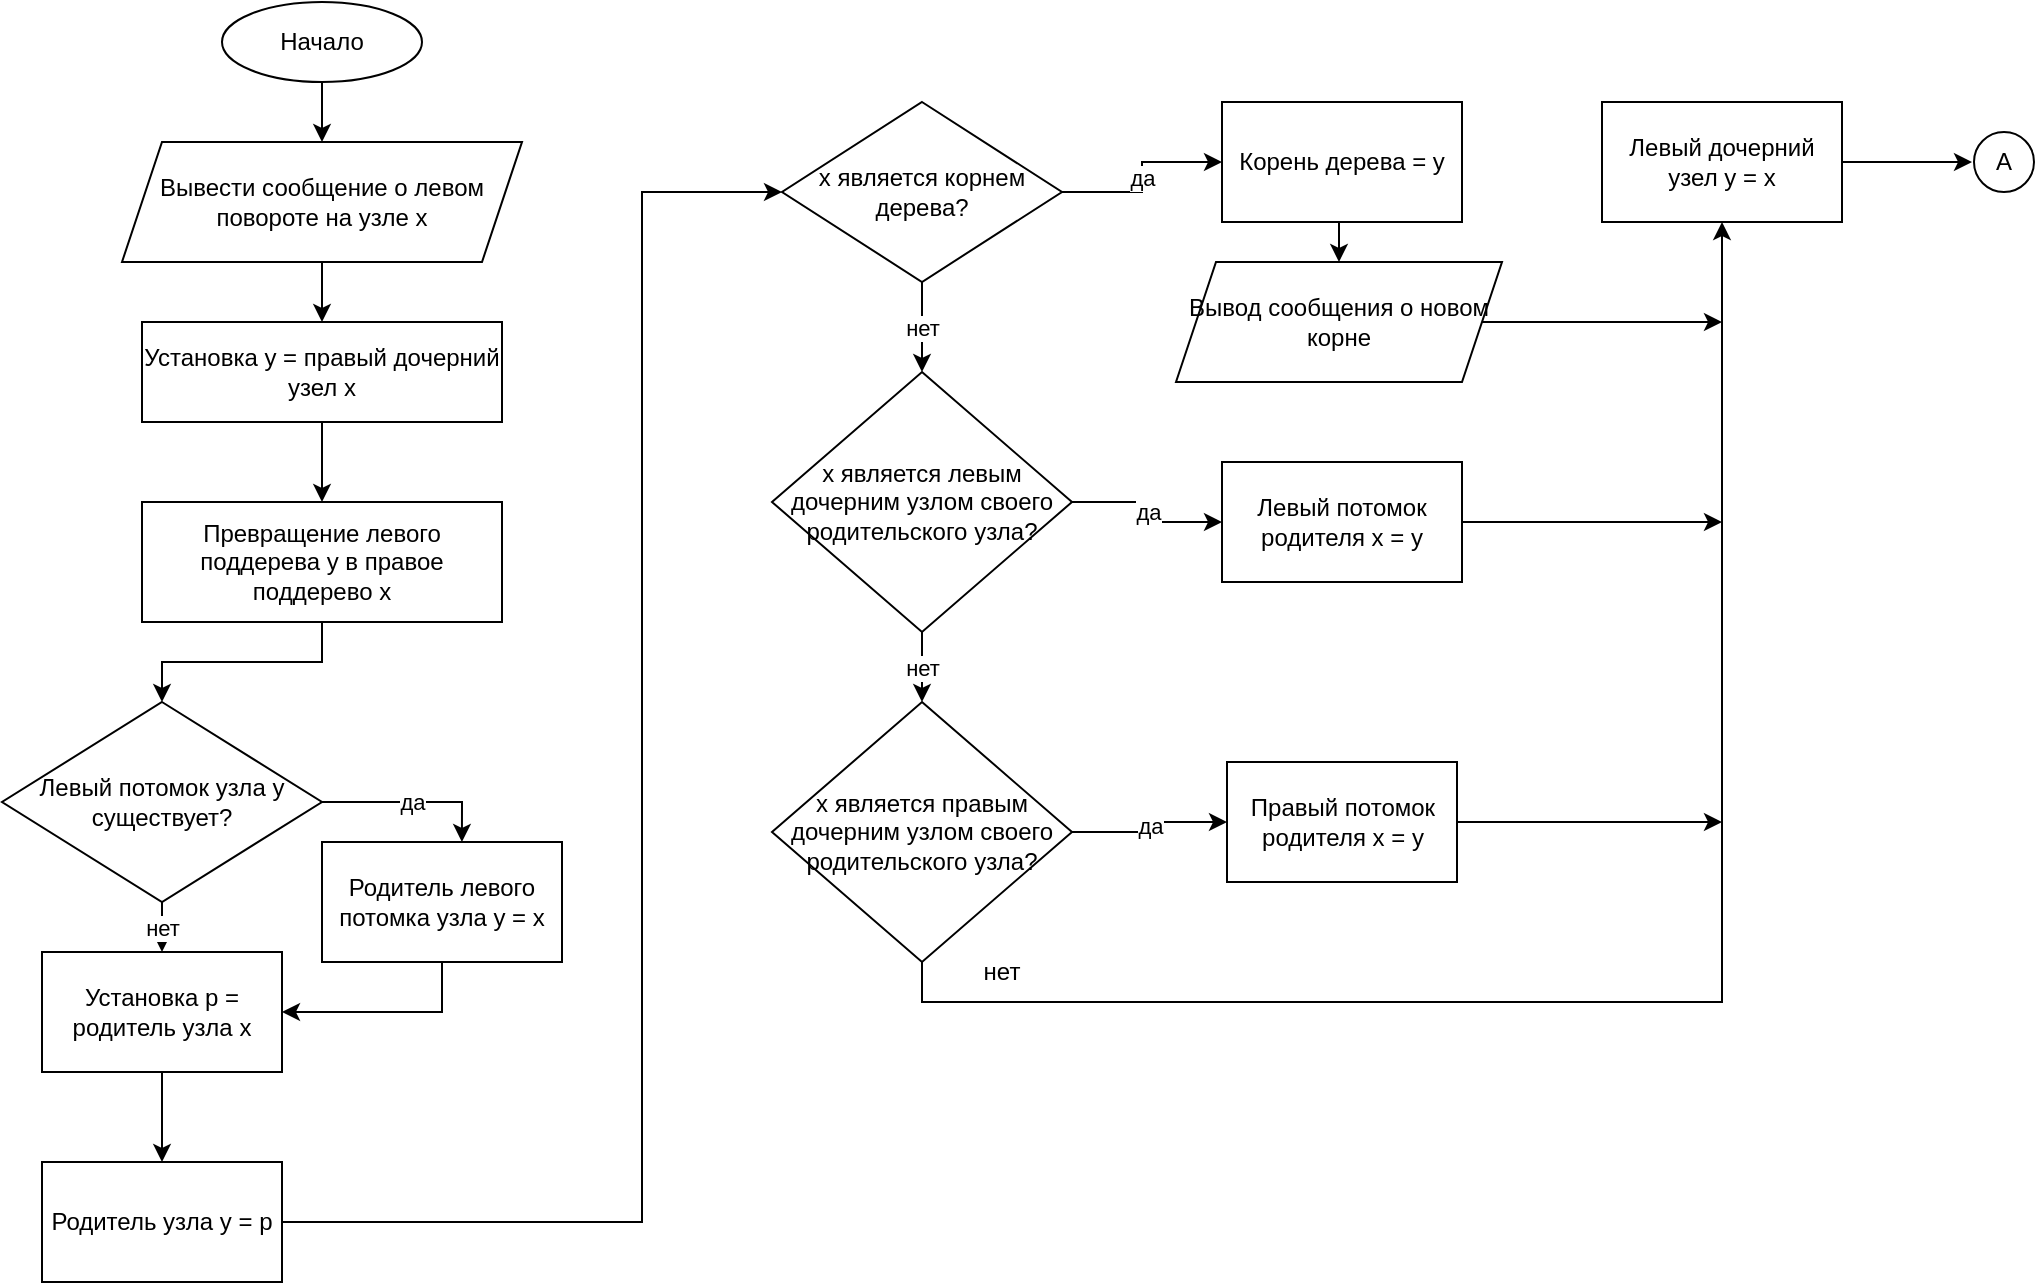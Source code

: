 <mxfile version="13.10.5" type="device"><diagram id="SfqlUy2BZiCNfjTcg1zU" name="Page-1"><mxGraphModel dx="981" dy="539" grid="1" gridSize="10" guides="1" tooltips="1" connect="1" arrows="1" fold="1" page="1" pageScale="1" pageWidth="827" pageHeight="1169" math="0" shadow="0"><root><mxCell id="0"/><mxCell id="1" parent="0"/><mxCell id="QpX9cVs2vWramSUdyOpo-29" style="edgeStyle=orthogonalEdgeStyle;rounded=0;orthogonalLoop=1;jettySize=auto;html=1;entryX=0.5;entryY=0;entryDx=0;entryDy=0;" parent="1" source="BYFRgbu1Ru3N-8mqq4z_-1" target="BYFRgbu1Ru3N-8mqq4z_-2" edge="1"><mxGeometry relative="1" as="geometry"/></mxCell><mxCell id="BYFRgbu1Ru3N-8mqq4z_-1" value="Начало" style="ellipse;whiteSpace=wrap;html=1;" parent="1" vertex="1"><mxGeometry x="350" y="80" width="100" height="40" as="geometry"/></mxCell><mxCell id="QpX9cVs2vWramSUdyOpo-30" style="edgeStyle=orthogonalEdgeStyle;rounded=0;orthogonalLoop=1;jettySize=auto;html=1;exitX=0.5;exitY=1;exitDx=0;exitDy=0;entryX=0.5;entryY=0;entryDx=0;entryDy=0;" parent="1" source="BYFRgbu1Ru3N-8mqq4z_-2" target="BYFRgbu1Ru3N-8mqq4z_-3" edge="1"><mxGeometry relative="1" as="geometry"/></mxCell><mxCell id="BYFRgbu1Ru3N-8mqq4z_-2" value="Вывести сообщение о левом повороте на узле x" style="shape=parallelogram;perimeter=parallelogramPerimeter;whiteSpace=wrap;html=1;fixedSize=1;" parent="1" vertex="1"><mxGeometry x="300" y="150" width="200" height="60" as="geometry"/></mxCell><mxCell id="QpX9cVs2vWramSUdyOpo-31" style="edgeStyle=orthogonalEdgeStyle;rounded=0;orthogonalLoop=1;jettySize=auto;html=1;entryX=0.5;entryY=0;entryDx=0;entryDy=0;" parent="1" source="BYFRgbu1Ru3N-8mqq4z_-3" target="BYFRgbu1Ru3N-8mqq4z_-4" edge="1"><mxGeometry relative="1" as="geometry"/></mxCell><mxCell id="BYFRgbu1Ru3N-8mqq4z_-3" value="Установка y = правый дочерний узел x" style="rounded=0;whiteSpace=wrap;html=1;" parent="1" vertex="1"><mxGeometry x="310" y="240" width="180" height="50" as="geometry"/></mxCell><mxCell id="QpX9cVs2vWramSUdyOpo-32" style="edgeStyle=orthogonalEdgeStyle;rounded=0;orthogonalLoop=1;jettySize=auto;html=1;exitX=0.5;exitY=1;exitDx=0;exitDy=0;entryX=0.5;entryY=0;entryDx=0;entryDy=0;" parent="1" source="BYFRgbu1Ru3N-8mqq4z_-4" target="BYFRgbu1Ru3N-8mqq4z_-5" edge="1"><mxGeometry relative="1" as="geometry"/></mxCell><mxCell id="BYFRgbu1Ru3N-8mqq4z_-4" value="Превращение левого поддерева y в правое поддерево x" style="rounded=0;whiteSpace=wrap;html=1;" parent="1" vertex="1"><mxGeometry x="310" y="330" width="180" height="60" as="geometry"/></mxCell><mxCell id="QpX9cVs2vWramSUdyOpo-4" value="нет" style="edgeStyle=orthogonalEdgeStyle;rounded=0;orthogonalLoop=1;jettySize=auto;html=1;exitX=0.5;exitY=1;exitDx=0;exitDy=0;entryX=0.5;entryY=0;entryDx=0;entryDy=0;" parent="1" source="BYFRgbu1Ru3N-8mqq4z_-5" target="QpX9cVs2vWramSUdyOpo-2" edge="1"><mxGeometry relative="1" as="geometry"/></mxCell><mxCell id="cmsJVwliXixh-O36AbcV-1" value="да" style="edgeStyle=orthogonalEdgeStyle;rounded=0;orthogonalLoop=1;jettySize=auto;html=1;exitX=1;exitY=0.5;exitDx=0;exitDy=0;entryX=0.583;entryY=0;entryDx=0;entryDy=0;entryPerimeter=0;" edge="1" parent="1" source="BYFRgbu1Ru3N-8mqq4z_-5" target="BYFRgbu1Ru3N-8mqq4z_-6"><mxGeometry relative="1" as="geometry"/></mxCell><mxCell id="BYFRgbu1Ru3N-8mqq4z_-5" value="Левый потомок узла y существует?" style="rhombus;whiteSpace=wrap;html=1;" parent="1" vertex="1"><mxGeometry x="240" y="430" width="160" height="100" as="geometry"/></mxCell><mxCell id="cmsJVwliXixh-O36AbcV-3" style="edgeStyle=orthogonalEdgeStyle;rounded=0;orthogonalLoop=1;jettySize=auto;html=1;exitX=0.5;exitY=1;exitDx=0;exitDy=0;entryX=1;entryY=0.5;entryDx=0;entryDy=0;" edge="1" parent="1" source="BYFRgbu1Ru3N-8mqq4z_-6" target="QpX9cVs2vWramSUdyOpo-2"><mxGeometry relative="1" as="geometry"/></mxCell><mxCell id="BYFRgbu1Ru3N-8mqq4z_-6" value="Родитель левого потомка узла y = x" style="rounded=0;whiteSpace=wrap;html=1;" parent="1" vertex="1"><mxGeometry x="400" y="500" width="120" height="60" as="geometry"/></mxCell><mxCell id="QpX9cVs2vWramSUdyOpo-33" style="edgeStyle=orthogonalEdgeStyle;rounded=0;orthogonalLoop=1;jettySize=auto;html=1;exitX=0.5;exitY=1;exitDx=0;exitDy=0;entryX=0.5;entryY=0;entryDx=0;entryDy=0;" parent="1" source="QpX9cVs2vWramSUdyOpo-2" target="QpX9cVs2vWramSUdyOpo-3" edge="1"><mxGeometry relative="1" as="geometry"/></mxCell><mxCell id="QpX9cVs2vWramSUdyOpo-2" value="Установка p = родитель узла x" style="rounded=0;whiteSpace=wrap;html=1;" parent="1" vertex="1"><mxGeometry x="260" y="555" width="120" height="60" as="geometry"/></mxCell><mxCell id="cmsJVwliXixh-O36AbcV-4" style="edgeStyle=orthogonalEdgeStyle;rounded=0;orthogonalLoop=1;jettySize=auto;html=1;exitX=1;exitY=0.5;exitDx=0;exitDy=0;entryX=0;entryY=0.5;entryDx=0;entryDy=0;" edge="1" parent="1" source="QpX9cVs2vWramSUdyOpo-3" target="QpX9cVs2vWramSUdyOpo-6"><mxGeometry relative="1" as="geometry"><Array as="points"><mxPoint x="560" y="690"/><mxPoint x="560" y="175"/></Array></mxGeometry></mxCell><mxCell id="QpX9cVs2vWramSUdyOpo-3" value="Родитель узла y = p" style="rounded=0;whiteSpace=wrap;html=1;" parent="1" vertex="1"><mxGeometry x="260" y="660" width="120" height="60" as="geometry"/></mxCell><mxCell id="cmsJVwliXixh-O36AbcV-5" value="нет" style="edgeStyle=orthogonalEdgeStyle;rounded=0;orthogonalLoop=1;jettySize=auto;html=1;exitX=0.5;exitY=1;exitDx=0;exitDy=0;entryX=0.5;entryY=0;entryDx=0;entryDy=0;" edge="1" parent="1" source="QpX9cVs2vWramSUdyOpo-6" target="QpX9cVs2vWramSUdyOpo-9"><mxGeometry relative="1" as="geometry"/></mxCell><mxCell id="cmsJVwliXixh-O36AbcV-7" value="да" style="edgeStyle=orthogonalEdgeStyle;rounded=0;orthogonalLoop=1;jettySize=auto;html=1;exitX=1;exitY=0.5;exitDx=0;exitDy=0;entryX=0;entryY=0.5;entryDx=0;entryDy=0;" edge="1" parent="1" source="QpX9cVs2vWramSUdyOpo-6" target="QpX9cVs2vWramSUdyOpo-18"><mxGeometry relative="1" as="geometry"/></mxCell><mxCell id="QpX9cVs2vWramSUdyOpo-6" value="х является корнем дерева?" style="rhombus;whiteSpace=wrap;html=1;" parent="1" vertex="1"><mxGeometry x="630" y="130" width="140" height="90" as="geometry"/></mxCell><mxCell id="cmsJVwliXixh-O36AbcV-6" value="нет" style="edgeStyle=orthogonalEdgeStyle;rounded=0;orthogonalLoop=1;jettySize=auto;html=1;exitX=0.5;exitY=1;exitDx=0;exitDy=0;entryX=0.5;entryY=0;entryDx=0;entryDy=0;" edge="1" parent="1" source="QpX9cVs2vWramSUdyOpo-9" target="QpX9cVs2vWramSUdyOpo-10"><mxGeometry relative="1" as="geometry"/></mxCell><mxCell id="cmsJVwliXixh-O36AbcV-9" value="да" style="edgeStyle=orthogonalEdgeStyle;rounded=0;orthogonalLoop=1;jettySize=auto;html=1;exitX=1;exitY=0.5;exitDx=0;exitDy=0;entryX=0;entryY=0.5;entryDx=0;entryDy=0;" edge="1" parent="1" source="QpX9cVs2vWramSUdyOpo-9" target="QpX9cVs2vWramSUdyOpo-23"><mxGeometry relative="1" as="geometry"/></mxCell><mxCell id="QpX9cVs2vWramSUdyOpo-9" value="х является левым дочерним узлом своего родительского узла?" style="rhombus;whiteSpace=wrap;html=1;" parent="1" vertex="1"><mxGeometry x="625" y="265" width="150" height="130" as="geometry"/></mxCell><mxCell id="cmsJVwliXixh-O36AbcV-10" value="да" style="edgeStyle=orthogonalEdgeStyle;rounded=0;orthogonalLoop=1;jettySize=auto;html=1;exitX=1;exitY=0.5;exitDx=0;exitDy=0;entryX=0;entryY=0.5;entryDx=0;entryDy=0;" edge="1" parent="1" source="QpX9cVs2vWramSUdyOpo-10" target="QpX9cVs2vWramSUdyOpo-26"><mxGeometry relative="1" as="geometry"/></mxCell><mxCell id="cmsJVwliXixh-O36AbcV-19" style="edgeStyle=orthogonalEdgeStyle;rounded=0;orthogonalLoop=1;jettySize=auto;html=1;exitX=0.5;exitY=1;exitDx=0;exitDy=0;entryX=0.5;entryY=1;entryDx=0;entryDy=0;" edge="1" parent="1" source="QpX9cVs2vWramSUdyOpo-10" target="QpX9cVs2vWramSUdyOpo-13"><mxGeometry relative="1" as="geometry"/></mxCell><mxCell id="QpX9cVs2vWramSUdyOpo-10" value="х является правым дочерним узлом своего родительского узла?" style="rhombus;whiteSpace=wrap;html=1;" parent="1" vertex="1"><mxGeometry x="625" y="430" width="150" height="130" as="geometry"/></mxCell><mxCell id="QpX9cVs2vWramSUdyOpo-15" style="edgeStyle=orthogonalEdgeStyle;rounded=0;orthogonalLoop=1;jettySize=auto;html=1;entryX=0;entryY=0.5;entryDx=0;entryDy=0;" parent="1" source="QpX9cVs2vWramSUdyOpo-13" edge="1"><mxGeometry relative="1" as="geometry"><mxPoint x="1225.0" y="160" as="targetPoint"/></mxGeometry></mxCell><mxCell id="QpX9cVs2vWramSUdyOpo-13" value="Левый дочерний узел y = х" style="rounded=0;whiteSpace=wrap;html=1;" parent="1" vertex="1"><mxGeometry x="1040" y="130" width="120" height="60" as="geometry"/></mxCell><mxCell id="cmsJVwliXixh-O36AbcV-8" style="edgeStyle=orthogonalEdgeStyle;rounded=0;orthogonalLoop=1;jettySize=auto;html=1;exitX=0.5;exitY=1;exitDx=0;exitDy=0;entryX=0.5;entryY=0;entryDx=0;entryDy=0;" edge="1" parent="1" source="QpX9cVs2vWramSUdyOpo-18" target="QpX9cVs2vWramSUdyOpo-19"><mxGeometry relative="1" as="geometry"/></mxCell><mxCell id="QpX9cVs2vWramSUdyOpo-18" value="Корень дерева = y" style="rounded=0;whiteSpace=wrap;html=1;" parent="1" vertex="1"><mxGeometry x="850" y="130" width="120" height="60" as="geometry"/></mxCell><mxCell id="cmsJVwliXixh-O36AbcV-18" style="edgeStyle=orthogonalEdgeStyle;rounded=0;orthogonalLoop=1;jettySize=auto;html=1;" edge="1" parent="1" source="QpX9cVs2vWramSUdyOpo-19"><mxGeometry relative="1" as="geometry"><mxPoint x="1100" y="240" as="targetPoint"/></mxGeometry></mxCell><mxCell id="QpX9cVs2vWramSUdyOpo-19" value="Вывод сообщения о новом корне" style="shape=parallelogram;perimeter=parallelogramPerimeter;whiteSpace=wrap;html=1;fixedSize=1;" parent="1" vertex="1"><mxGeometry x="827" y="210" width="163" height="60" as="geometry"/></mxCell><mxCell id="cmsJVwliXixh-O36AbcV-17" style="edgeStyle=orthogonalEdgeStyle;rounded=0;orthogonalLoop=1;jettySize=auto;html=1;" edge="1" parent="1" source="QpX9cVs2vWramSUdyOpo-23"><mxGeometry relative="1" as="geometry"><mxPoint x="1100" y="340" as="targetPoint"/></mxGeometry></mxCell><mxCell id="QpX9cVs2vWramSUdyOpo-23" value="Левый потомок родителя x = y" style="rounded=0;whiteSpace=wrap;html=1;" parent="1" vertex="1"><mxGeometry x="850" y="310" width="120" height="60" as="geometry"/></mxCell><mxCell id="cmsJVwliXixh-O36AbcV-16" style="edgeStyle=orthogonalEdgeStyle;rounded=0;orthogonalLoop=1;jettySize=auto;html=1;exitX=1;exitY=0.5;exitDx=0;exitDy=0;" edge="1" parent="1" source="QpX9cVs2vWramSUdyOpo-26"><mxGeometry relative="1" as="geometry"><mxPoint x="1100" y="490" as="targetPoint"/></mxGeometry></mxCell><mxCell id="QpX9cVs2vWramSUdyOpo-26" value="Правый потомок родителя x = y" style="rounded=0;whiteSpace=wrap;html=1;" parent="1" vertex="1"><mxGeometry x="852.5" y="460" width="115" height="60" as="geometry"/></mxCell><mxCell id="cmsJVwliXixh-O36AbcV-20" value="нет" style="text;html=1;strokeColor=none;fillColor=none;align=center;verticalAlign=middle;whiteSpace=wrap;rounded=0;" vertex="1" parent="1"><mxGeometry x="720" y="555" width="40" height="20" as="geometry"/></mxCell><mxCell id="cmsJVwliXixh-O36AbcV-23" value="А" style="ellipse;whiteSpace=wrap;html=1;aspect=fixed;" vertex="1" parent="1"><mxGeometry x="1226" y="145" width="30" height="30" as="geometry"/></mxCell></root></mxGraphModel></diagram></mxfile>